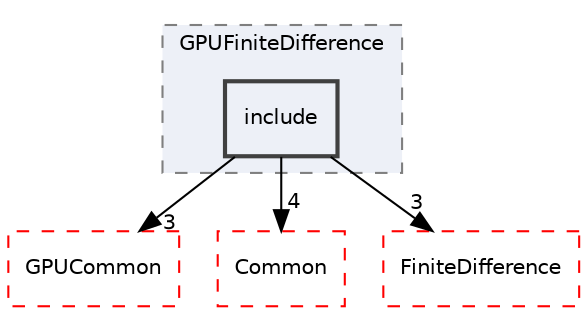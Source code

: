 digraph "include"
{
 // LATEX_PDF_SIZE
  edge [fontname="Helvetica",fontsize="10",labelfontname="Helvetica",labelfontsize="10"];
  node [fontname="Helvetica",fontsize="10",shape=record];
  compound=true
  subgraph clusterdir_bd1f0f20dd49910fd3401f3a7f20f699 {
    graph [ bgcolor="#edf0f7", pencolor="grey50", style="filled,dashed,", label="GPUFiniteDifference", fontname="Helvetica", fontsize="10", URL="dir_bd1f0f20dd49910fd3401f3a7f20f699.html"]
  dir_59099ad41e2b22376b491057559decd2 [shape=box, label="include", style="filled,bold,", fillcolor="#edf0f7", color="grey25", URL="dir_59099ad41e2b22376b491057559decd2.html"];
  }
  dir_c33cbe94a8640e6fa88468267199b2f3 [shape=box, label="GPUCommon", style="dashed,", fillcolor="#edf0f7", color="red", URL="dir_c33cbe94a8640e6fa88468267199b2f3.html"];
  dir_d38764bbd2ed2fce86b6f67aad6c8758 [shape=box, label="Common", style="dashed,", fillcolor="#edf0f7", color="red", URL="dir_d38764bbd2ed2fce86b6f67aad6c8758.html"];
  dir_f01494f6e3d4d50aecc6eeecc172cb41 [shape=box, label="FiniteDifference", style="dashed,", fillcolor="#edf0f7", color="red", URL="dir_f01494f6e3d4d50aecc6eeecc172cb41.html"];
  dir_59099ad41e2b22376b491057559decd2->dir_c33cbe94a8640e6fa88468267199b2f3 [headlabel="3", labeldistance=1.5 headhref="dir_000065_000037.html"];
  dir_59099ad41e2b22376b491057559decd2->dir_d38764bbd2ed2fce86b6f67aad6c8758 [headlabel="4", labeldistance=1.5 headhref="dir_000065_000010.html"];
  dir_59099ad41e2b22376b491057559decd2->dir_f01494f6e3d4d50aecc6eeecc172cb41 [headlabel="3", labeldistance=1.5 headhref="dir_000065_000032.html"];
}
